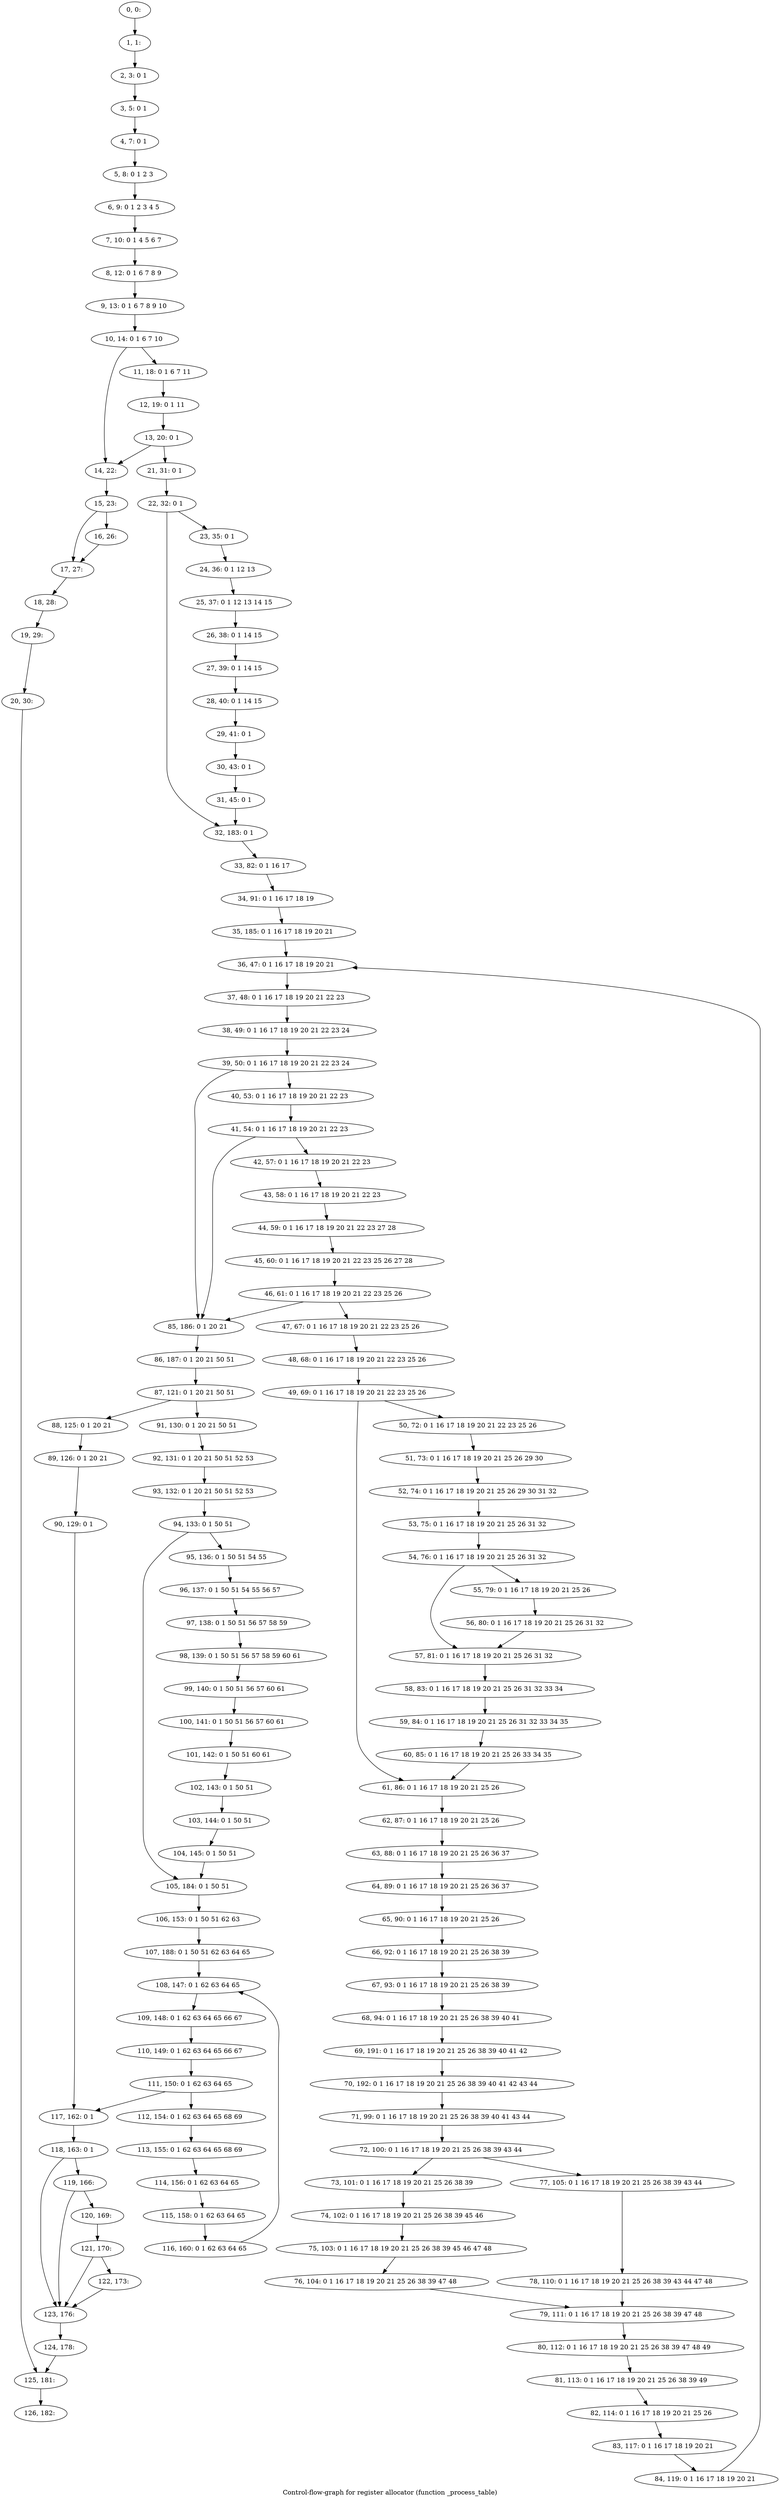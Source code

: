 digraph G {
graph [label="Control-flow-graph for register allocator (function _process_table)"]
0[label="0, 0: "];
1[label="1, 1: "];
2[label="2, 3: 0 1 "];
3[label="3, 5: 0 1 "];
4[label="4, 7: 0 1 "];
5[label="5, 8: 0 1 2 3 "];
6[label="6, 9: 0 1 2 3 4 5 "];
7[label="7, 10: 0 1 4 5 6 7 "];
8[label="8, 12: 0 1 6 7 8 9 "];
9[label="9, 13: 0 1 6 7 8 9 10 "];
10[label="10, 14: 0 1 6 7 10 "];
11[label="11, 18: 0 1 6 7 11 "];
12[label="12, 19: 0 1 11 "];
13[label="13, 20: 0 1 "];
14[label="14, 22: "];
15[label="15, 23: "];
16[label="16, 26: "];
17[label="17, 27: "];
18[label="18, 28: "];
19[label="19, 29: "];
20[label="20, 30: "];
21[label="21, 31: 0 1 "];
22[label="22, 32: 0 1 "];
23[label="23, 35: 0 1 "];
24[label="24, 36: 0 1 12 13 "];
25[label="25, 37: 0 1 12 13 14 15 "];
26[label="26, 38: 0 1 14 15 "];
27[label="27, 39: 0 1 14 15 "];
28[label="28, 40: 0 1 14 15 "];
29[label="29, 41: 0 1 "];
30[label="30, 43: 0 1 "];
31[label="31, 45: 0 1 "];
32[label="32, 183: 0 1 "];
33[label="33, 82: 0 1 16 17 "];
34[label="34, 91: 0 1 16 17 18 19 "];
35[label="35, 185: 0 1 16 17 18 19 20 21 "];
36[label="36, 47: 0 1 16 17 18 19 20 21 "];
37[label="37, 48: 0 1 16 17 18 19 20 21 22 23 "];
38[label="38, 49: 0 1 16 17 18 19 20 21 22 23 24 "];
39[label="39, 50: 0 1 16 17 18 19 20 21 22 23 24 "];
40[label="40, 53: 0 1 16 17 18 19 20 21 22 23 "];
41[label="41, 54: 0 1 16 17 18 19 20 21 22 23 "];
42[label="42, 57: 0 1 16 17 18 19 20 21 22 23 "];
43[label="43, 58: 0 1 16 17 18 19 20 21 22 23 "];
44[label="44, 59: 0 1 16 17 18 19 20 21 22 23 27 28 "];
45[label="45, 60: 0 1 16 17 18 19 20 21 22 23 25 26 27 28 "];
46[label="46, 61: 0 1 16 17 18 19 20 21 22 23 25 26 "];
47[label="47, 67: 0 1 16 17 18 19 20 21 22 23 25 26 "];
48[label="48, 68: 0 1 16 17 18 19 20 21 22 23 25 26 "];
49[label="49, 69: 0 1 16 17 18 19 20 21 22 23 25 26 "];
50[label="50, 72: 0 1 16 17 18 19 20 21 22 23 25 26 "];
51[label="51, 73: 0 1 16 17 18 19 20 21 25 26 29 30 "];
52[label="52, 74: 0 1 16 17 18 19 20 21 25 26 29 30 31 32 "];
53[label="53, 75: 0 1 16 17 18 19 20 21 25 26 31 32 "];
54[label="54, 76: 0 1 16 17 18 19 20 21 25 26 31 32 "];
55[label="55, 79: 0 1 16 17 18 19 20 21 25 26 "];
56[label="56, 80: 0 1 16 17 18 19 20 21 25 26 31 32 "];
57[label="57, 81: 0 1 16 17 18 19 20 21 25 26 31 32 "];
58[label="58, 83: 0 1 16 17 18 19 20 21 25 26 31 32 33 34 "];
59[label="59, 84: 0 1 16 17 18 19 20 21 25 26 31 32 33 34 35 "];
60[label="60, 85: 0 1 16 17 18 19 20 21 25 26 33 34 35 "];
61[label="61, 86: 0 1 16 17 18 19 20 21 25 26 "];
62[label="62, 87: 0 1 16 17 18 19 20 21 25 26 "];
63[label="63, 88: 0 1 16 17 18 19 20 21 25 26 36 37 "];
64[label="64, 89: 0 1 16 17 18 19 20 21 25 26 36 37 "];
65[label="65, 90: 0 1 16 17 18 19 20 21 25 26 "];
66[label="66, 92: 0 1 16 17 18 19 20 21 25 26 38 39 "];
67[label="67, 93: 0 1 16 17 18 19 20 21 25 26 38 39 "];
68[label="68, 94: 0 1 16 17 18 19 20 21 25 26 38 39 40 41 "];
69[label="69, 191: 0 1 16 17 18 19 20 21 25 26 38 39 40 41 42 "];
70[label="70, 192: 0 1 16 17 18 19 20 21 25 26 38 39 40 41 42 43 44 "];
71[label="71, 99: 0 1 16 17 18 19 20 21 25 26 38 39 40 41 43 44 "];
72[label="72, 100: 0 1 16 17 18 19 20 21 25 26 38 39 43 44 "];
73[label="73, 101: 0 1 16 17 18 19 20 21 25 26 38 39 "];
74[label="74, 102: 0 1 16 17 18 19 20 21 25 26 38 39 45 46 "];
75[label="75, 103: 0 1 16 17 18 19 20 21 25 26 38 39 45 46 47 48 "];
76[label="76, 104: 0 1 16 17 18 19 20 21 25 26 38 39 47 48 "];
77[label="77, 105: 0 1 16 17 18 19 20 21 25 26 38 39 43 44 "];
78[label="78, 110: 0 1 16 17 18 19 20 21 25 26 38 39 43 44 47 48 "];
79[label="79, 111: 0 1 16 17 18 19 20 21 25 26 38 39 47 48 "];
80[label="80, 112: 0 1 16 17 18 19 20 21 25 26 38 39 47 48 49 "];
81[label="81, 113: 0 1 16 17 18 19 20 21 25 26 38 39 49 "];
82[label="82, 114: 0 1 16 17 18 19 20 21 25 26 "];
83[label="83, 117: 0 1 16 17 18 19 20 21 "];
84[label="84, 119: 0 1 16 17 18 19 20 21 "];
85[label="85, 186: 0 1 20 21 "];
86[label="86, 187: 0 1 20 21 50 51 "];
87[label="87, 121: 0 1 20 21 50 51 "];
88[label="88, 125: 0 1 20 21 "];
89[label="89, 126: 0 1 20 21 "];
90[label="90, 129: 0 1 "];
91[label="91, 130: 0 1 20 21 50 51 "];
92[label="92, 131: 0 1 20 21 50 51 52 53 "];
93[label="93, 132: 0 1 20 21 50 51 52 53 "];
94[label="94, 133: 0 1 50 51 "];
95[label="95, 136: 0 1 50 51 54 55 "];
96[label="96, 137: 0 1 50 51 54 55 56 57 "];
97[label="97, 138: 0 1 50 51 56 57 58 59 "];
98[label="98, 139: 0 1 50 51 56 57 58 59 60 61 "];
99[label="99, 140: 0 1 50 51 56 57 60 61 "];
100[label="100, 141: 0 1 50 51 56 57 60 61 "];
101[label="101, 142: 0 1 50 51 60 61 "];
102[label="102, 143: 0 1 50 51 "];
103[label="103, 144: 0 1 50 51 "];
104[label="104, 145: 0 1 50 51 "];
105[label="105, 184: 0 1 50 51 "];
106[label="106, 153: 0 1 50 51 62 63 "];
107[label="107, 188: 0 1 50 51 62 63 64 65 "];
108[label="108, 147: 0 1 62 63 64 65 "];
109[label="109, 148: 0 1 62 63 64 65 66 67 "];
110[label="110, 149: 0 1 62 63 64 65 66 67 "];
111[label="111, 150: 0 1 62 63 64 65 "];
112[label="112, 154: 0 1 62 63 64 65 68 69 "];
113[label="113, 155: 0 1 62 63 64 65 68 69 "];
114[label="114, 156: 0 1 62 63 64 65 "];
115[label="115, 158: 0 1 62 63 64 65 "];
116[label="116, 160: 0 1 62 63 64 65 "];
117[label="117, 162: 0 1 "];
118[label="118, 163: 0 1 "];
119[label="119, 166: "];
120[label="120, 169: "];
121[label="121, 170: "];
122[label="122, 173: "];
123[label="123, 176: "];
124[label="124, 178: "];
125[label="125, 181: "];
126[label="126, 182: "];
0->1 ;
1->2 ;
2->3 ;
3->4 ;
4->5 ;
5->6 ;
6->7 ;
7->8 ;
8->9 ;
9->10 ;
10->11 ;
10->14 ;
11->12 ;
12->13 ;
13->14 ;
13->21 ;
14->15 ;
15->16 ;
15->17 ;
16->17 ;
17->18 ;
18->19 ;
19->20 ;
20->125 ;
21->22 ;
22->23 ;
22->32 ;
23->24 ;
24->25 ;
25->26 ;
26->27 ;
27->28 ;
28->29 ;
29->30 ;
30->31 ;
31->32 ;
32->33 ;
33->34 ;
34->35 ;
35->36 ;
36->37 ;
37->38 ;
38->39 ;
39->40 ;
39->85 ;
40->41 ;
41->42 ;
41->85 ;
42->43 ;
43->44 ;
44->45 ;
45->46 ;
46->47 ;
46->85 ;
47->48 ;
48->49 ;
49->50 ;
49->61 ;
50->51 ;
51->52 ;
52->53 ;
53->54 ;
54->55 ;
54->57 ;
55->56 ;
56->57 ;
57->58 ;
58->59 ;
59->60 ;
60->61 ;
61->62 ;
62->63 ;
63->64 ;
64->65 ;
65->66 ;
66->67 ;
67->68 ;
68->69 ;
69->70 ;
70->71 ;
71->72 ;
72->73 ;
72->77 ;
73->74 ;
74->75 ;
75->76 ;
76->79 ;
77->78 ;
78->79 ;
79->80 ;
80->81 ;
81->82 ;
82->83 ;
83->84 ;
84->36 ;
85->86 ;
86->87 ;
87->88 ;
87->91 ;
88->89 ;
89->90 ;
90->117 ;
91->92 ;
92->93 ;
93->94 ;
94->95 ;
94->105 ;
95->96 ;
96->97 ;
97->98 ;
98->99 ;
99->100 ;
100->101 ;
101->102 ;
102->103 ;
103->104 ;
104->105 ;
105->106 ;
106->107 ;
107->108 ;
108->109 ;
109->110 ;
110->111 ;
111->112 ;
111->117 ;
112->113 ;
113->114 ;
114->115 ;
115->116 ;
116->108 ;
117->118 ;
118->119 ;
118->123 ;
119->120 ;
119->123 ;
120->121 ;
121->122 ;
121->123 ;
122->123 ;
123->124 ;
124->125 ;
125->126 ;
}
